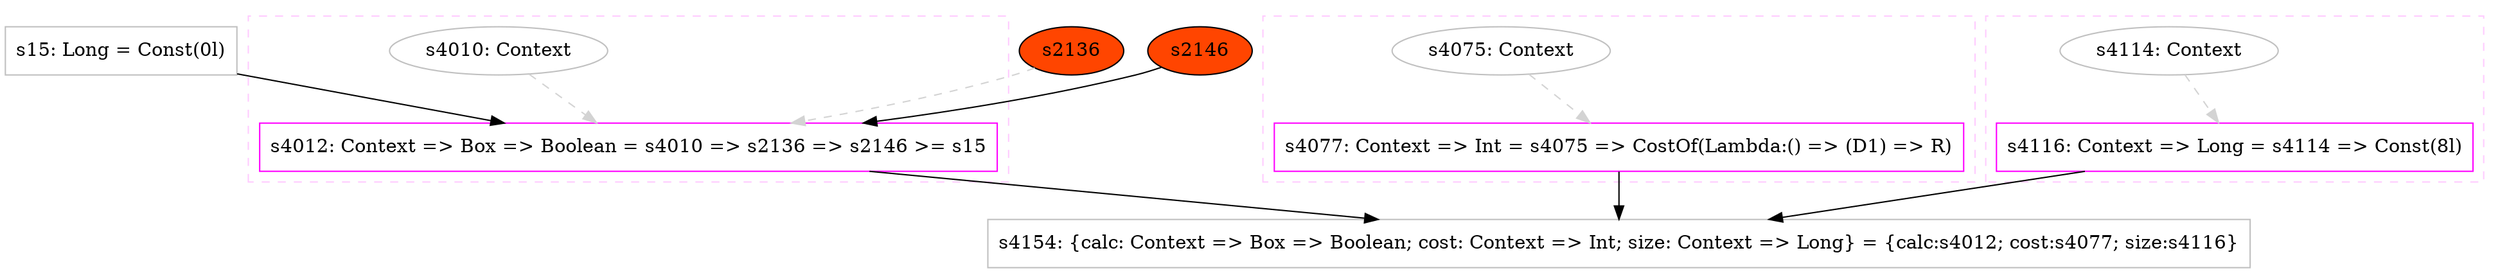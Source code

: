 digraph "lam2" {
concentrate=true
node [style=filled, fillcolor=orangered]

"s15" [
label="s15: Long = Const(0l)"
shape=box, color=gray, tooltip="s15:Long", style=filled, fillcolor=white
]
subgraph cluster_s4012 {
style=dashed; color="#FFCCFF"
"s4010" [
label="s4010: Context"
shape=oval, color=gray, tooltip="s4010:Context", style=filled, fillcolor=white
]
"s4012" [
label="s4012: Context => Box => Boolean = s4010 => s2136 => s2146 >= s15"
shape=box, color=magenta, tooltip="s4012:Context => Box => Boolean", style=filled, fillcolor=white
]
{rank=source; s4010}
{rank=sink; s4012}
}
subgraph cluster_s4077 {
style=dashed; color="#FFCCFF"
"s4075" [
label="s4075: Context"
shape=oval, color=gray, tooltip="s4075:Context", style=filled, fillcolor=white
]
"s4077" [
label="s4077: Context => Int = s4075 => CostOf(Lambda:() => (D1) => R)"
shape=box, color=magenta, tooltip="s4077:Context => Int", style=filled, fillcolor=white
]
{rank=source; s4075}
{rank=sink; s4077}
}
subgraph cluster_s4116 {
style=dashed; color="#FFCCFF"
"s4114" [
label="s4114: Context"
shape=oval, color=gray, tooltip="s4114:Context", style=filled, fillcolor=white
]
"s4116" [
label="s4116: Context => Long = s4114 => Const(8l)"
shape=box, color=magenta, tooltip="s4116:Context => Long", style=filled, fillcolor=white
]
{rank=source; s4114}
{rank=sink; s4116}
}
"s4154" [
label="s4154: {calc: Context => Box => Boolean; cost: Context => Int; size: Context => Long} = {calc:s4012; cost:s4077; size:s4116}"
shape=box, color=gray, tooltip="s4154:{calc: Context => Box => Boolean; cost: Context => Int; size: Context => Long}", style=filled, fillcolor=white
]
"s4010" -> "s4012" [style=dashed, color=lightgray, weight=0]
"s2136" -> "s4012" [style=dashed, color=lightgray, weight=0]
"s2146" -> "s4012" [style=solid]
"s15" -> "s4012" [style=solid]
"s4114" -> "s4116" [style=dashed, color=lightgray, weight=0]
"s4075" -> "s4077" [style=dashed, color=lightgray, weight=0]
"s4012" -> "s4154" [style=solid]
"s4077" -> "s4154" [style=solid]
"s4116" -> "s4154" [style=solid]
}
